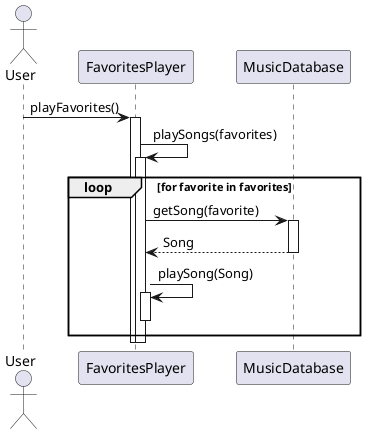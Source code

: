 @startuml

actor User
participant "FavoritesPlayer" as FP
participant "MusicDatabase" as MD

User -> FP: playFavorites()

activate FP
FP -> FP: playSongs(favorites)

activate FP

loop for favorite in favorites
    FP -> MD: getSong(favorite)
    activate MD
    MD --> FP: Song
    deactivate MD
    FP -> FP: playSong(Song)
    activate FP
    deactivate FP
end loop

deactivate FP


deactivate FP

@enduml
